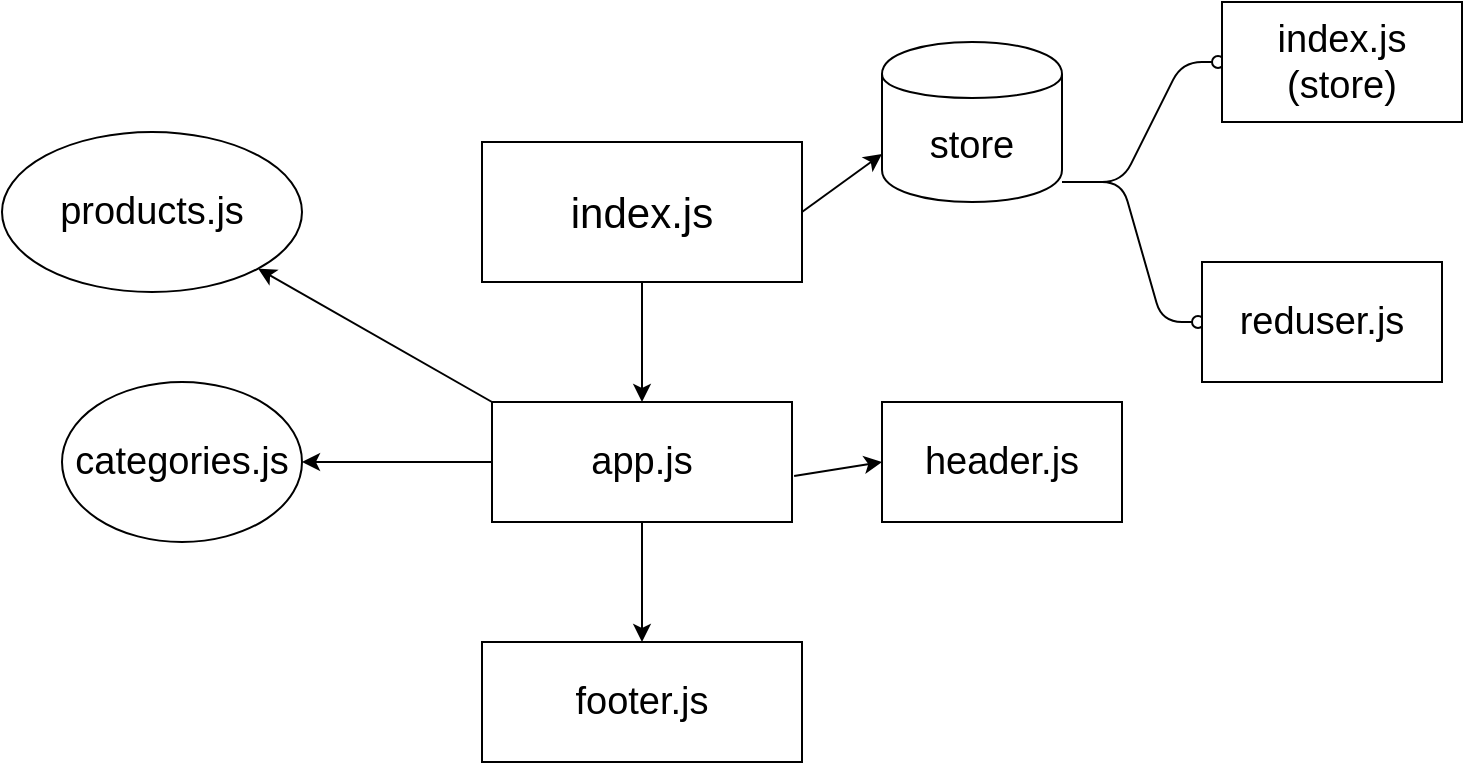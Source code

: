 <mxfile version="13.1.3">
    <diagram id="6hGFLwfOUW9BJ-s0fimq" name="Page-1">
        <mxGraphModel dx="1479" dy="480" grid="1" gridSize="10" guides="1" tooltips="1" connect="1" arrows="1" fold="1" page="1" pageScale="1" pageWidth="827" pageHeight="1169" math="0" shadow="0">
            <root>
                <mxCell id="0"/>
                <mxCell id="1" parent="0"/>
                <mxCell id="3" value="&lt;font style=&quot;font-size: 21px&quot;&gt;index.js&lt;/font&gt;" style="rounded=0;whiteSpace=wrap;html=1;fontFamily=Helvetica;" vertex="1" parent="1">
                    <mxGeometry x="150" y="110" width="160" height="70" as="geometry"/>
                </mxCell>
                <mxCell id="6" value="" style="endArrow=classic;html=1;fontFamily=Helvetica;exitX=0.5;exitY=1;exitDx=0;exitDy=0;entryX=0.5;entryY=0;entryDx=0;entryDy=0;" edge="1" parent="1" source="3" target="7">
                    <mxGeometry width="50" height="50" relative="1" as="geometry">
                        <mxPoint x="230" y="290" as="sourcePoint"/>
                        <mxPoint x="230" y="260" as="targetPoint"/>
                    </mxGeometry>
                </mxCell>
                <mxCell id="7" value="app.js" style="rounded=0;whiteSpace=wrap;html=1;fontFamily=Helvetica;fontSize=19;" vertex="1" parent="1">
                    <mxGeometry x="155" y="240" width="150" height="60" as="geometry"/>
                </mxCell>
                <mxCell id="8" value="footer.js" style="rounded=0;whiteSpace=wrap;html=1;fontFamily=Helvetica;fontSize=19;" vertex="1" parent="1">
                    <mxGeometry x="150" y="360" width="160" height="60" as="geometry"/>
                </mxCell>
                <mxCell id="9" value="" style="endArrow=classic;html=1;fontFamily=Helvetica;fontSize=19;exitX=0.5;exitY=1;exitDx=0;exitDy=0;entryX=0.5;entryY=0;entryDx=0;entryDy=0;" edge="1" parent="1" source="7" target="8">
                    <mxGeometry width="50" height="50" relative="1" as="geometry">
                        <mxPoint x="110" y="290" as="sourcePoint"/>
                        <mxPoint x="160" y="240" as="targetPoint"/>
                    </mxGeometry>
                </mxCell>
                <mxCell id="11" value="header.js" style="rounded=0;whiteSpace=wrap;html=1;fontFamily=Helvetica;fontSize=19;" vertex="1" parent="1">
                    <mxGeometry x="350" y="240" width="120" height="60" as="geometry"/>
                </mxCell>
                <mxCell id="12" value="" style="endArrow=classic;html=1;fontFamily=Helvetica;fontSize=19;exitX=1.007;exitY=0.617;exitDx=0;exitDy=0;exitPerimeter=0;entryX=0;entryY=0.5;entryDx=0;entryDy=0;" edge="1" parent="1" source="7" target="11">
                    <mxGeometry width="50" height="50" relative="1" as="geometry">
                        <mxPoint x="110" y="290" as="sourcePoint"/>
                        <mxPoint x="160" y="240" as="targetPoint"/>
                    </mxGeometry>
                </mxCell>
                <mxCell id="13" value="" style="endArrow=classic;html=1;fontFamily=Helvetica;fontSize=19;exitX=0;exitY=0.5;exitDx=0;exitDy=0;" edge="1" parent="1" source="7">
                    <mxGeometry width="50" height="50" relative="1" as="geometry">
                        <mxPoint x="110" y="290" as="sourcePoint"/>
                        <mxPoint x="60" y="270" as="targetPoint"/>
                    </mxGeometry>
                </mxCell>
                <mxCell id="14" value="categories.js" style="ellipse;whiteSpace=wrap;html=1;fontFamily=Helvetica;fontSize=19;" vertex="1" parent="1">
                    <mxGeometry x="-60" y="230" width="120" height="80" as="geometry"/>
                </mxCell>
                <mxCell id="15" value="products.js" style="ellipse;whiteSpace=wrap;html=1;fontFamily=Helvetica;fontSize=19;" vertex="1" parent="1">
                    <mxGeometry x="-90" y="105" width="150" height="80" as="geometry"/>
                </mxCell>
                <mxCell id="16" value="" style="endArrow=classic;html=1;fontFamily=Helvetica;fontSize=19;entryX=1;entryY=1;entryDx=0;entryDy=0;exitX=0;exitY=0;exitDx=0;exitDy=0;" edge="1" parent="1" source="7" target="15">
                    <mxGeometry width="50" height="50" relative="1" as="geometry">
                        <mxPoint x="100" y="290" as="sourcePoint"/>
                        <mxPoint x="160" y="240" as="targetPoint"/>
                    </mxGeometry>
                </mxCell>
                <mxCell id="17" value="store" style="shape=cylinder;whiteSpace=wrap;html=1;boundedLbl=1;backgroundOutline=1;fontFamily=Helvetica;fontSize=19;" vertex="1" parent="1">
                    <mxGeometry x="350" y="60" width="90" height="80" as="geometry"/>
                </mxCell>
                <mxCell id="18" value="" style="endArrow=classic;html=1;fontFamily=Helvetica;fontSize=19;entryX=0;entryY=0.7;entryDx=0;entryDy=0;exitX=1;exitY=0.5;exitDx=0;exitDy=0;" edge="1" parent="1" source="3" target="17">
                    <mxGeometry width="50" height="50" relative="1" as="geometry">
                        <mxPoint x="120" y="240" as="sourcePoint"/>
                        <mxPoint x="170" y="190" as="targetPoint"/>
                    </mxGeometry>
                </mxCell>
                <mxCell id="22" value="" style="edgeStyle=entityRelationEdgeStyle;fontSize=12;html=1;endArrow=ERzeroToOne;endFill=1;" edge="1" parent="1">
                    <mxGeometry width="100" height="100" relative="1" as="geometry">
                        <mxPoint x="440" y="130" as="sourcePoint"/>
                        <mxPoint x="520" y="200" as="targetPoint"/>
                    </mxGeometry>
                </mxCell>
                <mxCell id="23" value="" style="edgeStyle=entityRelationEdgeStyle;fontSize=12;html=1;endArrow=ERzeroToOne;endFill=1;" edge="1" parent="1">
                    <mxGeometry width="100" height="100" relative="1" as="geometry">
                        <mxPoint x="440" y="130" as="sourcePoint"/>
                        <mxPoint x="530" y="70" as="targetPoint"/>
                    </mxGeometry>
                </mxCell>
                <mxCell id="27" value="index.js&lt;br&gt;(store)" style="rounded=0;whiteSpace=wrap;html=1;fontFamily=Helvetica;fontSize=19;" vertex="1" parent="1">
                    <mxGeometry x="520" y="40" width="120" height="60" as="geometry"/>
                </mxCell>
                <mxCell id="28" value="reduser.js" style="rounded=0;whiteSpace=wrap;html=1;fontFamily=Helvetica;fontSize=19;" vertex="1" parent="1">
                    <mxGeometry x="510" y="170" width="120" height="60" as="geometry"/>
                </mxCell>
            </root>
        </mxGraphModel>
    </diagram>
</mxfile>